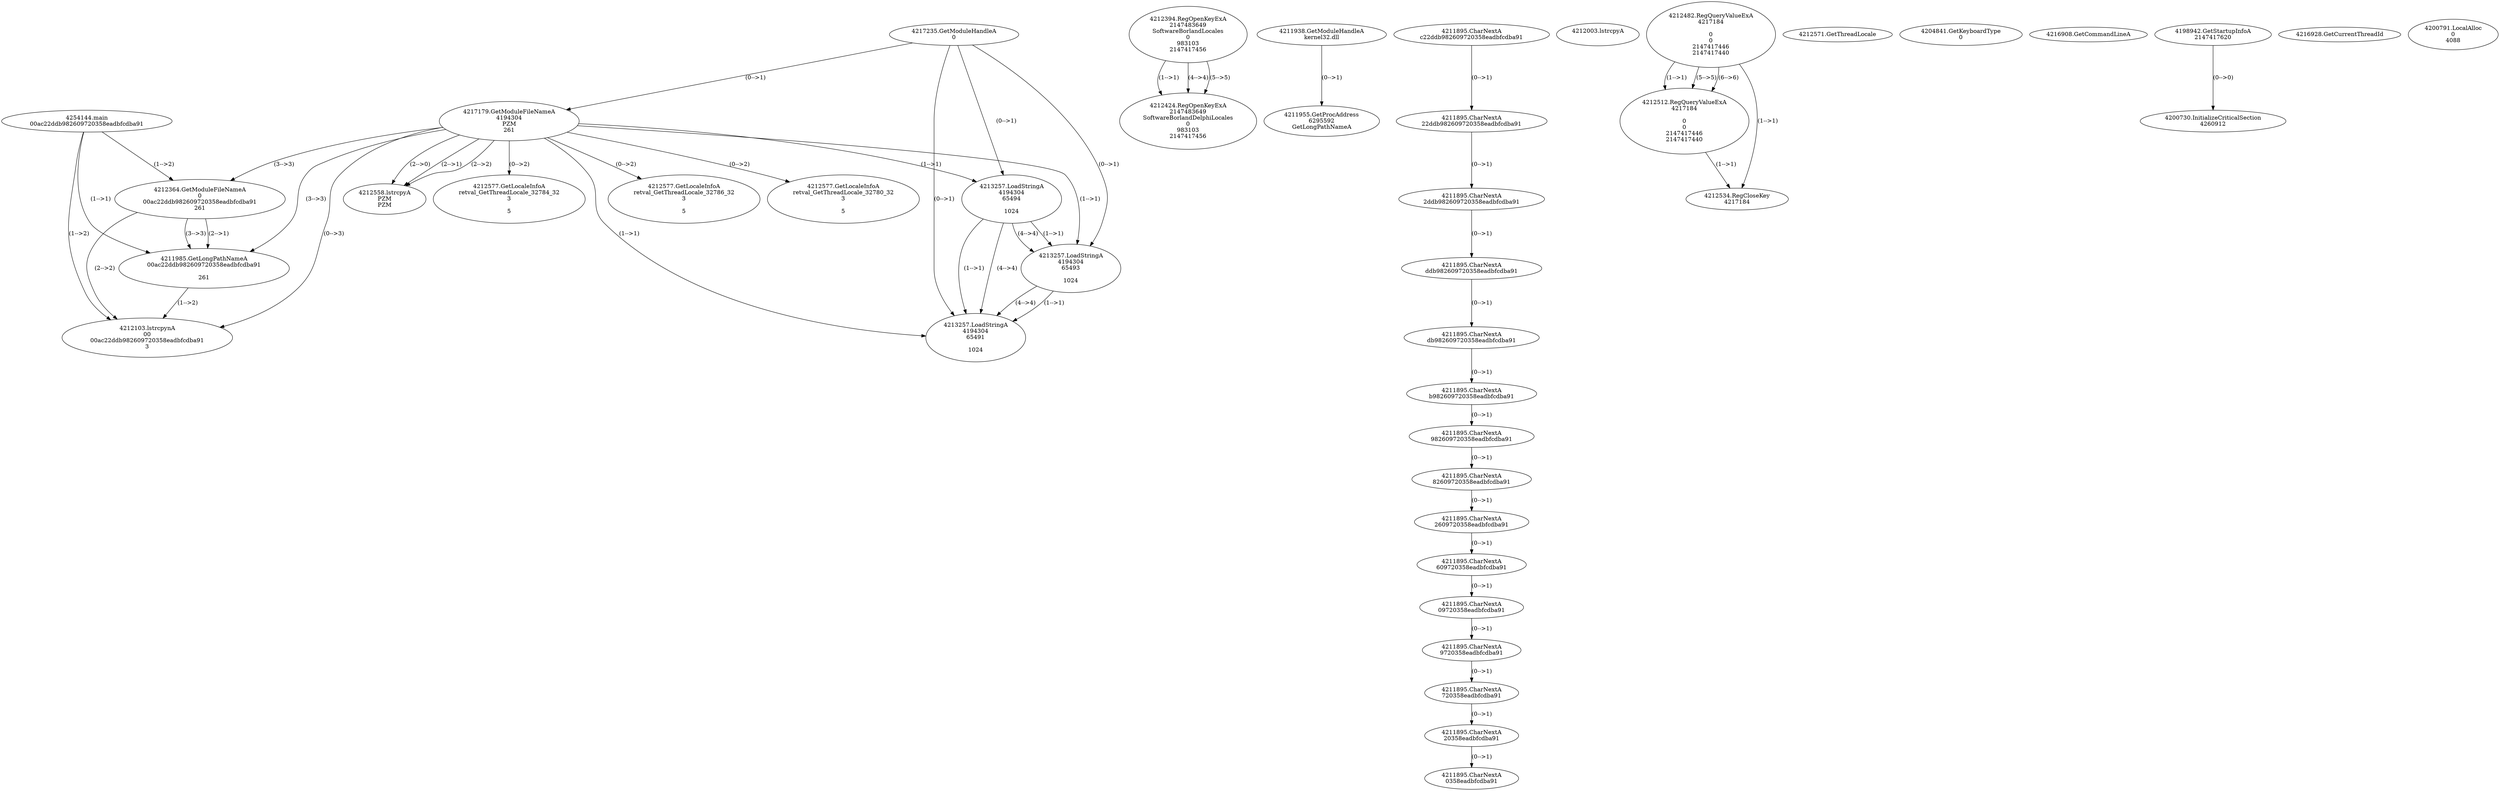 // Global SCDG with merge call
digraph {
	0 [label="4254144.main
00ac22ddb982609720358eadbfcdba91"]
	1 [label="4217235.GetModuleHandleA
0"]
	2 [label="4217179.GetModuleFileNameA
4194304
PZM
261"]
	1 -> 2 [label="(0-->1)"]
	3 [label="4212364.GetModuleFileNameA
0
00ac22ddb982609720358eadbfcdba91
261"]
	0 -> 3 [label="(1-->2)"]
	2 -> 3 [label="(3-->3)"]
	4 [label="4212394.RegOpenKeyExA
2147483649
Software\Borland\Locales
0
983103
2147417456"]
	5 [label="4212424.RegOpenKeyExA
2147483649
Software\Borland\Delphi\Locales
0
983103
2147417456"]
	4 -> 5 [label="(1-->1)"]
	4 -> 5 [label="(4-->4)"]
	4 -> 5 [label="(5-->5)"]
	6 [label="4211938.GetModuleHandleA
kernel32.dll"]
	7 [label="4211955.GetProcAddress
6295592
GetLongPathNameA"]
	6 -> 7 [label="(0-->1)"]
	8 [label="4211985.GetLongPathNameA
00ac22ddb982609720358eadbfcdba91

261"]
	0 -> 8 [label="(1-->1)"]
	3 -> 8 [label="(2-->1)"]
	2 -> 8 [label="(3-->3)"]
	3 -> 8 [label="(3-->3)"]
	9 [label="4212103.lstrcpynA
00
00ac22ddb982609720358eadbfcdba91
3"]
	0 -> 9 [label="(1-->2)"]
	3 -> 9 [label="(2-->2)"]
	8 -> 9 [label="(1-->2)"]
	2 -> 9 [label="(0-->3)"]
	10 [label="4211895.CharNextA
c22ddb982609720358eadbfcdba91"]
	11 [label="4211895.CharNextA
22ddb982609720358eadbfcdba91"]
	10 -> 11 [label="(0-->1)"]
	12 [label="4211895.CharNextA
2ddb982609720358eadbfcdba91"]
	11 -> 12 [label="(0-->1)"]
	13 [label="4211895.CharNextA
ddb982609720358eadbfcdba91"]
	12 -> 13 [label="(0-->1)"]
	14 [label="4211895.CharNextA
db982609720358eadbfcdba91"]
	13 -> 14 [label="(0-->1)"]
	15 [label="4211895.CharNextA
b982609720358eadbfcdba91"]
	14 -> 15 [label="(0-->1)"]
	16 [label="4211895.CharNextA
982609720358eadbfcdba91"]
	15 -> 16 [label="(0-->1)"]
	17 [label="4211895.CharNextA
82609720358eadbfcdba91"]
	16 -> 17 [label="(0-->1)"]
	18 [label="4211895.CharNextA
2609720358eadbfcdba91"]
	17 -> 18 [label="(0-->1)"]
	19 [label="4211895.CharNextA
609720358eadbfcdba91"]
	18 -> 19 [label="(0-->1)"]
	20 [label="4211895.CharNextA
09720358eadbfcdba91"]
	19 -> 20 [label="(0-->1)"]
	21 [label="4211895.CharNextA
9720358eadbfcdba91"]
	20 -> 21 [label="(0-->1)"]
	22 [label="4211895.CharNextA
720358eadbfcdba91"]
	21 -> 22 [label="(0-->1)"]
	23 [label="4211895.CharNextA
20358eadbfcdba91"]
	22 -> 23 [label="(0-->1)"]
	24 [label="4211895.CharNextA
0358eadbfcdba91"]
	23 -> 24 [label="(0-->1)"]
	25 [label="4212003.lstrcpyA

"]
	26 [label="4212482.RegQueryValueExA
4217184

0
0
2147417446
2147417440"]
	27 [label="4212512.RegQueryValueExA
4217184

0
0
2147417446
2147417440"]
	26 -> 27 [label="(1-->1)"]
	26 -> 27 [label="(5-->5)"]
	26 -> 27 [label="(6-->6)"]
	28 [label="4212534.RegCloseKey
4217184"]
	26 -> 28 [label="(1-->1)"]
	27 -> 28 [label="(1-->1)"]
	29 [label="4212558.lstrcpyA
PZM
PZM"]
	2 -> 29 [label="(2-->1)"]
	2 -> 29 [label="(2-->2)"]
	2 -> 29 [label="(2-->0)"]
	30 [label="4212571.GetThreadLocale
"]
	31 [label="4212577.GetLocaleInfoA
retval_GetThreadLocale_32784_32
3

5"]
	2 -> 31 [label="(0-->2)"]
	32 [label="4204841.GetKeyboardType
0"]
	33 [label="4216908.GetCommandLineA
"]
	34 [label="4198942.GetStartupInfoA
2147417620"]
	35 [label="4216928.GetCurrentThreadId
"]
	36 [label="4213257.LoadStringA
4194304
65494

1024"]
	1 -> 36 [label="(0-->1)"]
	2 -> 36 [label="(1-->1)"]
	37 [label="4213257.LoadStringA
4194304
65493

1024"]
	1 -> 37 [label="(0-->1)"]
	2 -> 37 [label="(1-->1)"]
	36 -> 37 [label="(1-->1)"]
	36 -> 37 [label="(4-->4)"]
	38 [label="4213257.LoadStringA
4194304
65491

1024"]
	1 -> 38 [label="(0-->1)"]
	2 -> 38 [label="(1-->1)"]
	36 -> 38 [label="(1-->1)"]
	37 -> 38 [label="(1-->1)"]
	36 -> 38 [label="(4-->4)"]
	37 -> 38 [label="(4-->4)"]
	39 [label="4200730.InitializeCriticalSection
4260912"]
	34 -> 39 [label="(0-->0)"]
	40 [label="4212577.GetLocaleInfoA
retval_GetThreadLocale_32786_32
3

5"]
	2 -> 40 [label="(0-->2)"]
	41 [label="4200791.LocalAlloc
0
4088"]
	42 [label="4212577.GetLocaleInfoA
retval_GetThreadLocale_32780_32
3

5"]
	2 -> 42 [label="(0-->2)"]
}
